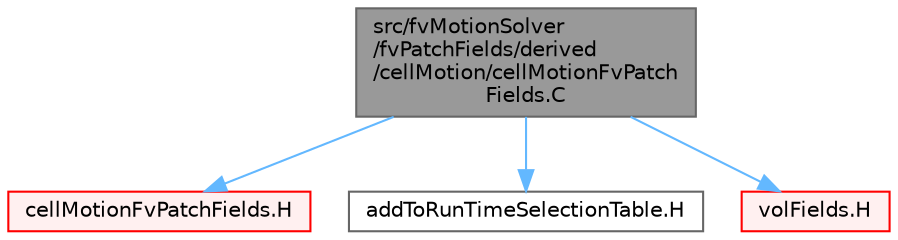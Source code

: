 digraph "src/fvMotionSolver/fvPatchFields/derived/cellMotion/cellMotionFvPatchFields.C"
{
 // LATEX_PDF_SIZE
  bgcolor="transparent";
  edge [fontname=Helvetica,fontsize=10,labelfontname=Helvetica,labelfontsize=10];
  node [fontname=Helvetica,fontsize=10,shape=box,height=0.2,width=0.4];
  Node1 [id="Node000001",label="src/fvMotionSolver\l/fvPatchFields/derived\l/cellMotion/cellMotionFvPatch\lFields.C",height=0.2,width=0.4,color="gray40", fillcolor="grey60", style="filled", fontcolor="black",tooltip=" "];
  Node1 -> Node2 [id="edge1_Node000001_Node000002",color="steelblue1",style="solid",tooltip=" "];
  Node2 [id="Node000002",label="cellMotionFvPatchFields.H",height=0.2,width=0.4,color="red", fillcolor="#FFF0F0", style="filled",URL="$cellMotionFvPatchFields_8H.html",tooltip=" "];
  Node1 -> Node273 [id="edge2_Node000001_Node000273",color="steelblue1",style="solid",tooltip=" "];
  Node273 [id="Node000273",label="addToRunTimeSelectionTable.H",height=0.2,width=0.4,color="grey40", fillcolor="white", style="filled",URL="$addToRunTimeSelectionTable_8H.html",tooltip="Macros for easy insertion into run-time selection tables."];
  Node1 -> Node274 [id="edge3_Node000001_Node000274",color="steelblue1",style="solid",tooltip=" "];
  Node274 [id="Node000274",label="volFields.H",height=0.2,width=0.4,color="red", fillcolor="#FFF0F0", style="filled",URL="$volFields_8H.html",tooltip=" "];
}
